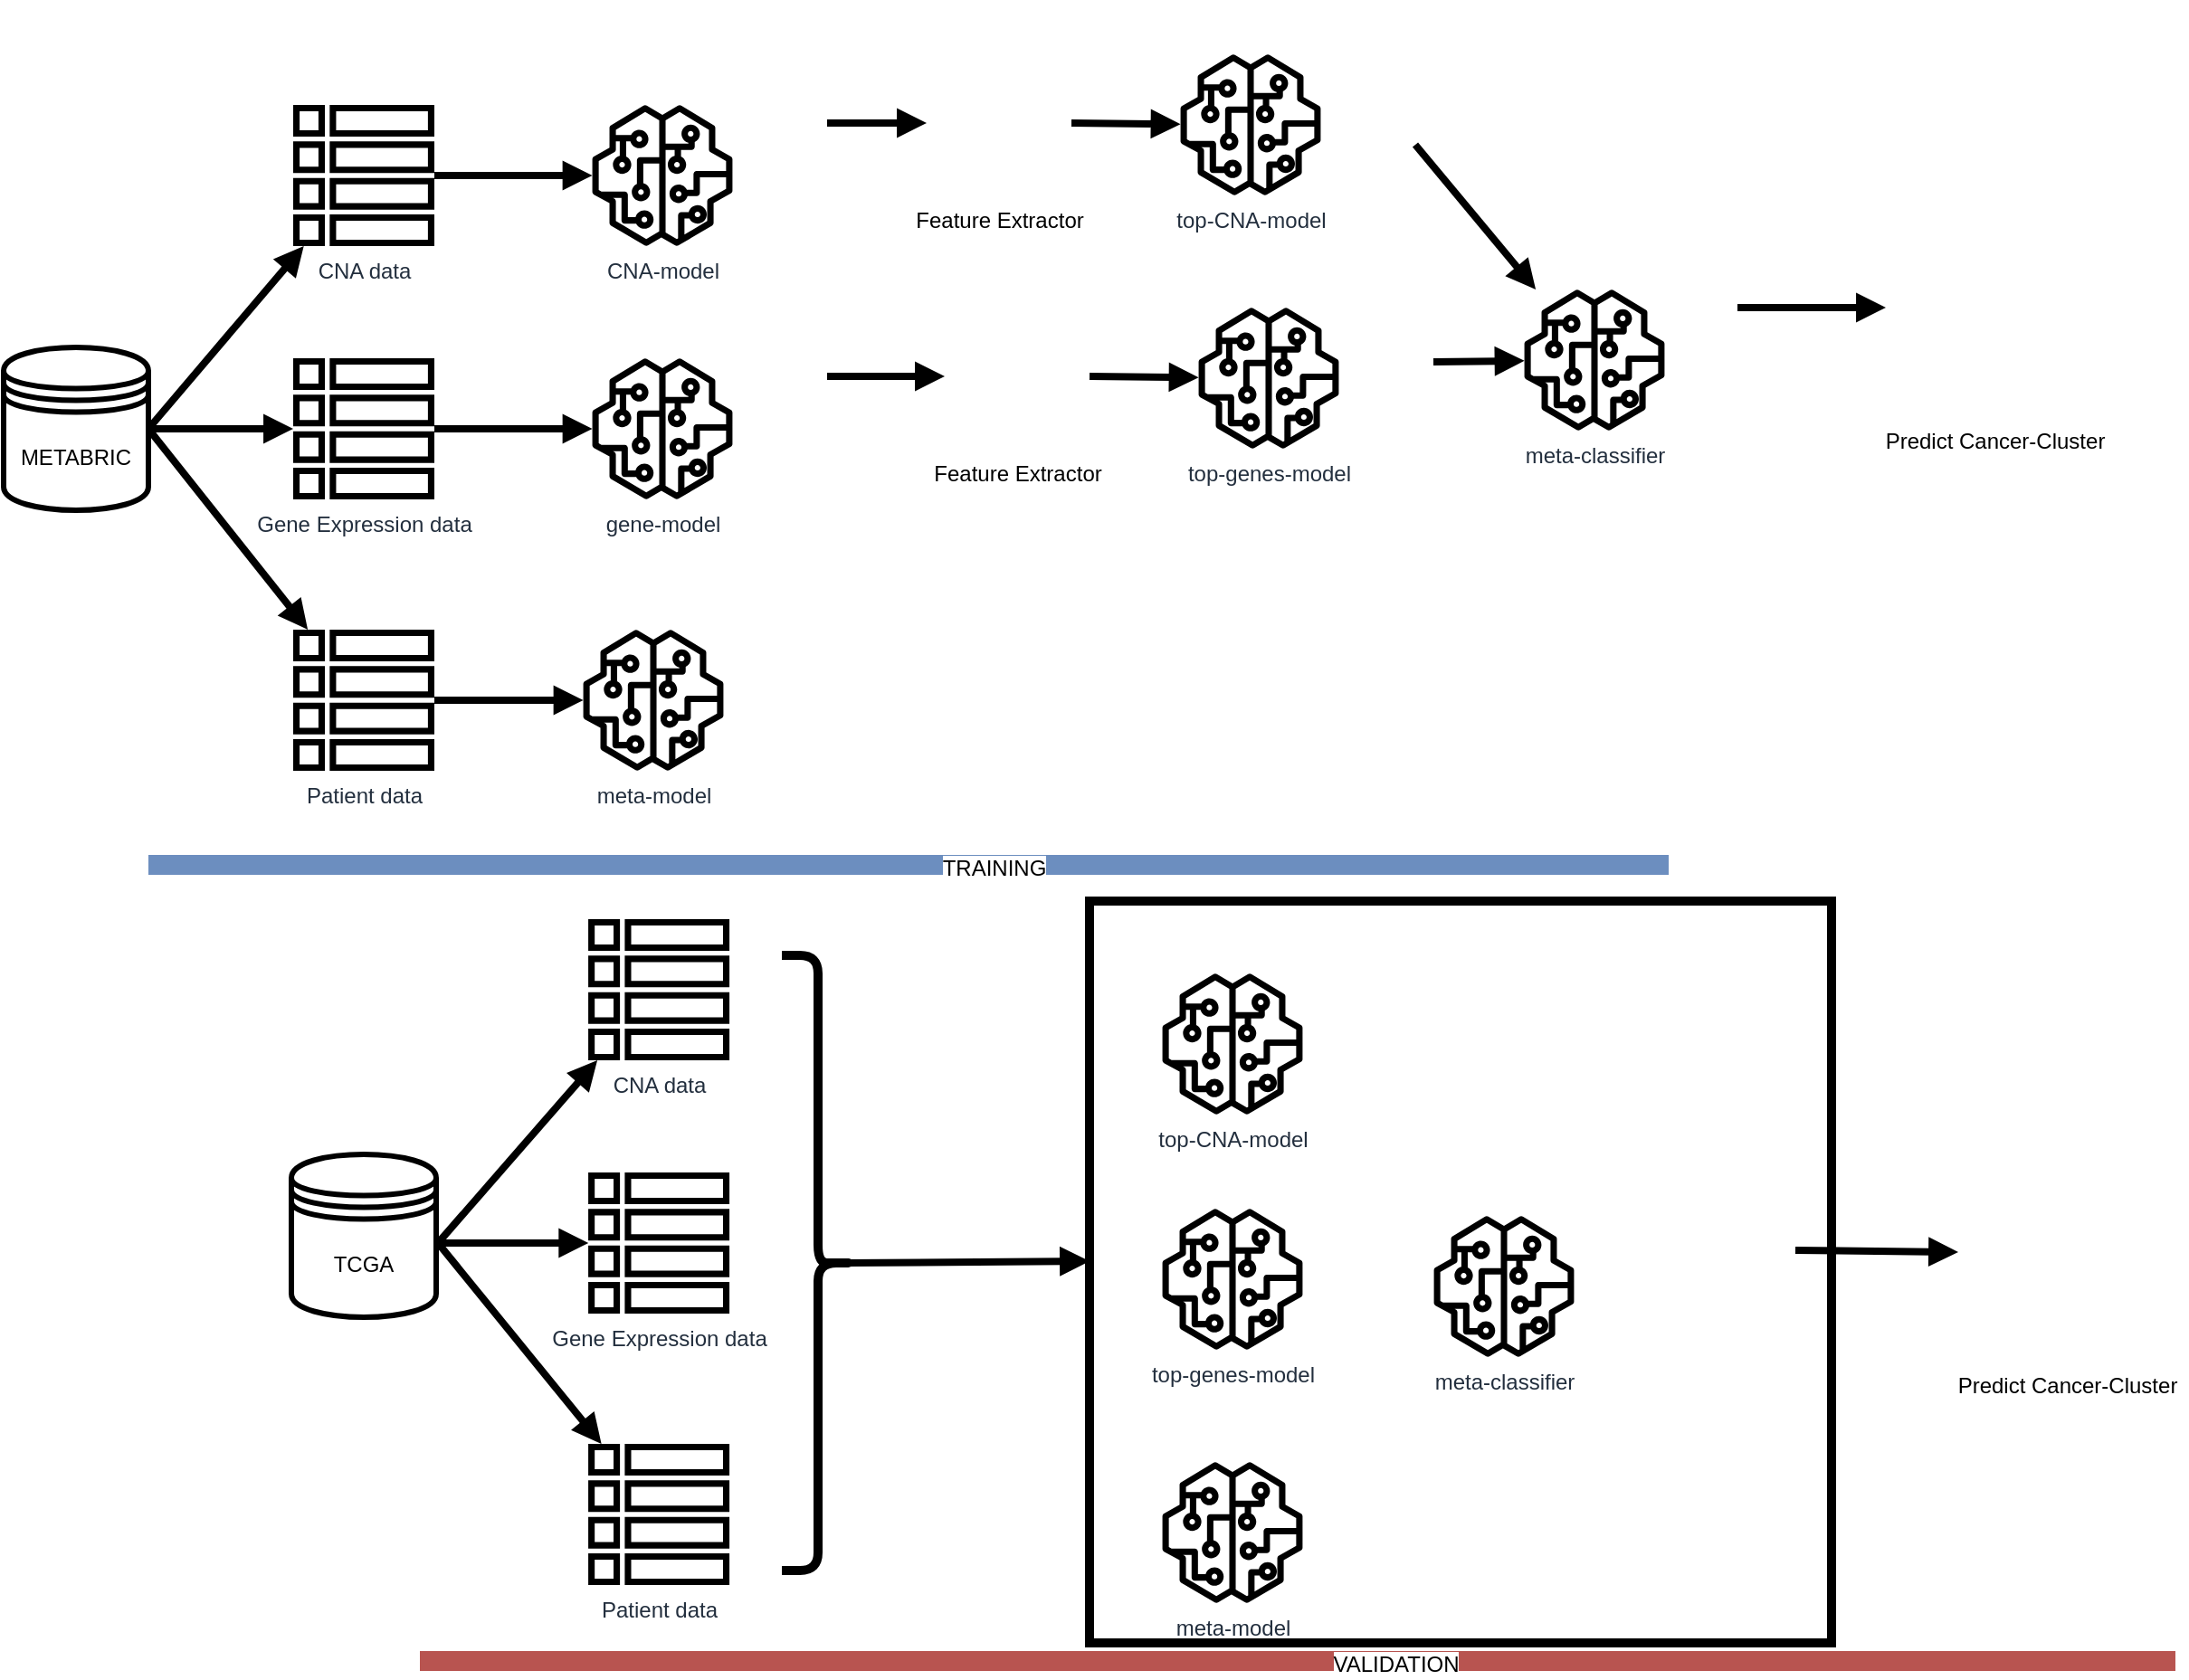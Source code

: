 <mxfile version="12.9.3" type="device"><diagram id="NwSF2FjXnOeAzP-t0m4o" name="Page-1"><mxGraphModel dx="1422" dy="1872" grid="1" gridSize="10" guides="1" tooltips="1" connect="1" arrows="1" fold="1" page="1" pageScale="1" pageWidth="850" pageHeight="1100" math="0" shadow="0"><root><mxCell id="0"/><mxCell id="1" parent="0"/><mxCell id="6buefke1imjAA2rGot6F-1" value="METABRIC" style="shape=datastore;whiteSpace=wrap;html=1;strokeWidth=3;" vertex="1" parent="1"><mxGeometry x="100" y="154" width="80" height="90" as="geometry"/></mxCell><mxCell id="6buefke1imjAA2rGot6F-3" value="CNA data" style="outlineConnect=0;fontColor=#232F3E;gradientColor=none;fillColor=#000000;strokeColor=none;dashed=0;verticalLabelPosition=bottom;verticalAlign=top;align=center;html=1;fontSize=12;fontStyle=0;aspect=fixed;pointerEvents=1;shape=mxgraph.aws4.table;" vertex="1" parent="1"><mxGeometry x="260" y="20" width="78" height="78" as="geometry"/></mxCell><mxCell id="6buefke1imjAA2rGot6F-4" value="Gene Expression data" style="outlineConnect=0;fontColor=#232F3E;gradientColor=none;fillColor=#000000;strokeColor=none;dashed=0;verticalLabelPosition=bottom;verticalAlign=top;align=center;html=1;fontSize=12;fontStyle=0;aspect=fixed;pointerEvents=1;shape=mxgraph.aws4.table;" vertex="1" parent="1"><mxGeometry x="260" y="160" width="78" height="78" as="geometry"/></mxCell><mxCell id="6buefke1imjAA2rGot6F-5" value="TCGA" style="shape=datastore;whiteSpace=wrap;html=1;strokeWidth=3;" vertex="1" parent="1"><mxGeometry x="259" y="600" width="80" height="90" as="geometry"/></mxCell><mxCell id="6buefke1imjAA2rGot6F-6" value="Patient data" style="outlineConnect=0;fontColor=#232F3E;gradientColor=none;fillColor=#000000;strokeColor=none;dashed=0;verticalLabelPosition=bottom;verticalAlign=top;align=center;html=1;fontSize=12;fontStyle=0;aspect=fixed;pointerEvents=1;shape=mxgraph.aws4.table;" vertex="1" parent="1"><mxGeometry x="260" y="310" width="78" height="78" as="geometry"/></mxCell><mxCell id="6buefke1imjAA2rGot6F-7" value="" style="endArrow=block;html=1;exitX=1;exitY=0.5;exitDx=0;exitDy=0;strokeWidth=4;endFill=1;" edge="1" parent="1" source="6buefke1imjAA2rGot6F-1" target="6buefke1imjAA2rGot6F-3"><mxGeometry width="50" height="50" relative="1" as="geometry"><mxPoint x="580" y="350" as="sourcePoint"/><mxPoint x="630" y="300" as="targetPoint"/></mxGeometry></mxCell><mxCell id="6buefke1imjAA2rGot6F-8" value="" style="endArrow=block;html=1;exitX=1;exitY=0.5;exitDx=0;exitDy=0;strokeWidth=4;endFill=1;" edge="1" parent="1" source="6buefke1imjAA2rGot6F-1" target="6buefke1imjAA2rGot6F-4"><mxGeometry width="50" height="50" relative="1" as="geometry"><mxPoint x="200" y="165" as="sourcePoint"/><mxPoint x="270.09" y="103.269" as="targetPoint"/></mxGeometry></mxCell><mxCell id="6buefke1imjAA2rGot6F-9" value="" style="endArrow=block;html=1;exitX=1;exitY=0.5;exitDx=0;exitDy=0;strokeWidth=4;endFill=1;" edge="1" parent="1" source="6buefke1imjAA2rGot6F-1" target="6buefke1imjAA2rGot6F-6"><mxGeometry width="50" height="50" relative="1" as="geometry"><mxPoint x="210" y="175" as="sourcePoint"/><mxPoint x="280.09" y="113.269" as="targetPoint"/></mxGeometry></mxCell><mxCell id="6buefke1imjAA2rGot6F-16" value="Feature Extractor" style="shape=image;html=1;verticalAlign=top;verticalLabelPosition=bottom;labelBackgroundColor=#ffffff;imageAspect=0;aspect=fixed;image=https://cdn0.iconfinder.com/data/icons/web-user-interface-10/512/941-27-128.png;strokeWidth=3;fillColor=#000000;" vertex="1" parent="1"><mxGeometry x="610" y="-10" width="80" height="80" as="geometry"/></mxCell><mxCell id="6buefke1imjAA2rGot6F-22" value="" style="group" vertex="1" connectable="0" parent="1"><mxGeometry x="425" y="-10" width="130" height="108" as="geometry"/></mxCell><mxCell id="6buefke1imjAA2rGot6F-21" value="" style="shape=image;html=1;verticalAlign=top;verticalLabelPosition=bottom;labelBackgroundColor=#ffffff;imageAspect=0;aspect=fixed;image=https://cdn4.iconfinder.com/data/icons/technology-83/1000/type_hierarchy_typeset_up_type_typing_hierarchy_typewriter-128.png;strokeWidth=3;fillColor=#000000;imageBackground=#ffffff;" vertex="1" parent="6buefke1imjAA2rGot6F-22"><mxGeometry x="50" width="80" height="80" as="geometry"/></mxCell><mxCell id="6buefke1imjAA2rGot6F-10" value="CNA-model" style="outlineConnect=0;fontColor=#232F3E;gradientColor=none;fillColor=#000000;strokeColor=none;dashed=0;verticalLabelPosition=bottom;verticalAlign=top;align=center;html=1;fontSize=12;fontStyle=0;aspect=fixed;pointerEvents=1;shape=mxgraph.aws4.sagemaker_model;" vertex="1" parent="6buefke1imjAA2rGot6F-22"><mxGeometry y="30" width="78" height="78" as="geometry"/></mxCell><mxCell id="6buefke1imjAA2rGot6F-23" value="" style="group" vertex="1" connectable="0" parent="1"><mxGeometry x="425" y="130" width="130" height="108" as="geometry"/></mxCell><mxCell id="6buefke1imjAA2rGot6F-24" value="" style="shape=image;html=1;verticalAlign=top;verticalLabelPosition=bottom;labelBackgroundColor=#ffffff;imageAspect=0;aspect=fixed;image=https://cdn4.iconfinder.com/data/icons/technology-83/1000/type_hierarchy_typeset_up_type_typing_hierarchy_typewriter-128.png;strokeWidth=3;fillColor=#000000;imageBackground=#ffffff;" vertex="1" parent="6buefke1imjAA2rGot6F-23"><mxGeometry x="50" width="80" height="80" as="geometry"/></mxCell><mxCell id="6buefke1imjAA2rGot6F-25" value="gene-model" style="outlineConnect=0;fontColor=#232F3E;gradientColor=none;fillColor=#000000;strokeColor=none;dashed=0;verticalLabelPosition=bottom;verticalAlign=top;align=center;html=1;fontSize=12;fontStyle=0;aspect=fixed;pointerEvents=1;shape=mxgraph.aws4.sagemaker_model;" vertex="1" parent="6buefke1imjAA2rGot6F-23"><mxGeometry y="30" width="78" height="78" as="geometry"/></mxCell><mxCell id="6buefke1imjAA2rGot6F-26" value="" style="group" vertex="1" connectable="0" parent="1"><mxGeometry x="420" y="280" width="130" height="108" as="geometry"/></mxCell><mxCell id="6buefke1imjAA2rGot6F-27" value="" style="shape=image;html=1;verticalAlign=top;verticalLabelPosition=bottom;labelBackgroundColor=#ffffff;imageAspect=0;aspect=fixed;image=https://cdn4.iconfinder.com/data/icons/technology-83/1000/type_hierarchy_typeset_up_type_typing_hierarchy_typewriter-128.png;strokeWidth=3;fillColor=#000000;imageBackground=#ffffff;" vertex="1" parent="6buefke1imjAA2rGot6F-26"><mxGeometry x="50" width="80" height="80" as="geometry"/></mxCell><mxCell id="6buefke1imjAA2rGot6F-28" value="meta-model" style="outlineConnect=0;fontColor=#232F3E;gradientColor=none;fillColor=#000000;strokeColor=none;dashed=0;verticalLabelPosition=bottom;verticalAlign=top;align=center;html=1;fontSize=12;fontStyle=0;aspect=fixed;pointerEvents=1;shape=mxgraph.aws4.sagemaker_model;" vertex="1" parent="6buefke1imjAA2rGot6F-26"><mxGeometry y="30" width="78" height="78" as="geometry"/></mxCell><mxCell id="6buefke1imjAA2rGot6F-29" value="" style="endArrow=block;html=1;strokeWidth=4;endFill=1;" edge="1" parent="1" source="6buefke1imjAA2rGot6F-3" target="6buefke1imjAA2rGot6F-10"><mxGeometry width="50" height="50" relative="1" as="geometry"><mxPoint x="190" y="209" as="sourcePoint"/><mxPoint x="275.85" y="108" as="targetPoint"/></mxGeometry></mxCell><mxCell id="6buefke1imjAA2rGot6F-30" value="" style="endArrow=block;html=1;strokeWidth=4;endFill=1;" edge="1" parent="1" source="6buefke1imjAA2rGot6F-4" target="6buefke1imjAA2rGot6F-25"><mxGeometry width="50" height="50" relative="1" as="geometry"><mxPoint x="347.91" y="73.864" as="sourcePoint"/><mxPoint x="430.471" y="84.184" as="targetPoint"/></mxGeometry></mxCell><mxCell id="6buefke1imjAA2rGot6F-31" value="" style="endArrow=block;html=1;strokeWidth=4;endFill=1;" edge="1" parent="1" source="6buefke1imjAA2rGot6F-6" target="6buefke1imjAA2rGot6F-28"><mxGeometry width="50" height="50" relative="1" as="geometry"><mxPoint x="357.91" y="83.864" as="sourcePoint"/><mxPoint x="440.471" y="94.184" as="targetPoint"/></mxGeometry></mxCell><mxCell id="6buefke1imjAA2rGot6F-32" value="Feature Extractor" style="shape=image;html=1;verticalAlign=top;verticalLabelPosition=bottom;labelBackgroundColor=#ffffff;imageAspect=0;aspect=fixed;image=https://cdn0.iconfinder.com/data/icons/web-user-interface-10/512/941-27-128.png;strokeWidth=3;fillColor=#000000;" vertex="1" parent="1"><mxGeometry x="620" y="130" width="80" height="80" as="geometry"/></mxCell><mxCell id="6buefke1imjAA2rGot6F-34" value="" style="endArrow=block;html=1;strokeWidth=4;endFill=1;exitX=1;exitY=0.5;exitDx=0;exitDy=0;" edge="1" parent="1" source="6buefke1imjAA2rGot6F-21" target="6buefke1imjAA2rGot6F-16"><mxGeometry width="50" height="50" relative="1" as="geometry"><mxPoint x="347.91" y="69" as="sourcePoint"/><mxPoint x="435.471" y="69" as="targetPoint"/></mxGeometry></mxCell><mxCell id="6buefke1imjAA2rGot6F-35" value="" style="endArrow=block;html=1;strokeWidth=4;endFill=1;exitX=1;exitY=0.5;exitDx=0;exitDy=0;entryX=0;entryY=0.5;entryDx=0;entryDy=0;" edge="1" parent="1" source="6buefke1imjAA2rGot6F-24" target="6buefke1imjAA2rGot6F-32"><mxGeometry width="50" height="50" relative="1" as="geometry"><mxPoint x="565" y="40" as="sourcePoint"/><mxPoint x="620" y="40" as="targetPoint"/></mxGeometry></mxCell><mxCell id="6buefke1imjAA2rGot6F-36" value="" style="group" vertex="1" connectable="0" parent="1"><mxGeometry x="750" y="-38" width="130" height="108" as="geometry"/></mxCell><mxCell id="6buefke1imjAA2rGot6F-37" value="" style="shape=image;html=1;verticalAlign=top;verticalLabelPosition=bottom;labelBackgroundColor=#ffffff;imageAspect=0;aspect=fixed;image=https://cdn4.iconfinder.com/data/icons/technology-83/1000/type_hierarchy_typeset_up_type_typing_hierarchy_typewriter-128.png;strokeWidth=3;fillColor=#000000;imageBackground=#ffffff;" vertex="1" parent="6buefke1imjAA2rGot6F-36"><mxGeometry x="50" width="80" height="80" as="geometry"/></mxCell><mxCell id="6buefke1imjAA2rGot6F-38" value="top-CNA-model" style="outlineConnect=0;fontColor=#232F3E;gradientColor=none;fillColor=#000000;strokeColor=none;dashed=0;verticalLabelPosition=bottom;verticalAlign=top;align=center;html=1;fontSize=12;fontStyle=0;aspect=fixed;pointerEvents=1;shape=mxgraph.aws4.sagemaker_model;" vertex="1" parent="6buefke1imjAA2rGot6F-36"><mxGeometry y="30" width="78" height="78" as="geometry"/></mxCell><mxCell id="6buefke1imjAA2rGot6F-39" value="" style="endArrow=block;html=1;strokeWidth=4;endFill=1;exitX=1;exitY=0.5;exitDx=0;exitDy=0;" edge="1" parent="1" source="6buefke1imjAA2rGot6F-16" target="6buefke1imjAA2rGot6F-38"><mxGeometry width="50" height="50" relative="1" as="geometry"><mxPoint x="565" y="40" as="sourcePoint"/><mxPoint x="620" y="40" as="targetPoint"/></mxGeometry></mxCell><mxCell id="6buefke1imjAA2rGot6F-40" value="" style="group" vertex="1" connectable="0" parent="1"><mxGeometry x="760" y="102" width="130" height="108" as="geometry"/></mxCell><mxCell id="6buefke1imjAA2rGot6F-41" value="" style="shape=image;html=1;verticalAlign=top;verticalLabelPosition=bottom;labelBackgroundColor=#ffffff;imageAspect=0;aspect=fixed;image=https://cdn4.iconfinder.com/data/icons/technology-83/1000/type_hierarchy_typeset_up_type_typing_hierarchy_typewriter-128.png;strokeWidth=3;fillColor=#000000;imageBackground=#ffffff;" vertex="1" parent="6buefke1imjAA2rGot6F-40"><mxGeometry x="50" width="80" height="80" as="geometry"/></mxCell><mxCell id="6buefke1imjAA2rGot6F-42" value="top-genes-model" style="outlineConnect=0;fontColor=#232F3E;gradientColor=none;fillColor=#000000;strokeColor=none;dashed=0;verticalLabelPosition=bottom;verticalAlign=top;align=center;html=1;fontSize=12;fontStyle=0;aspect=fixed;pointerEvents=1;shape=mxgraph.aws4.sagemaker_model;" vertex="1" parent="6buefke1imjAA2rGot6F-40"><mxGeometry y="30" width="78" height="78" as="geometry"/></mxCell><mxCell id="6buefke1imjAA2rGot6F-44" value="" style="endArrow=block;html=1;strokeWidth=4;endFill=1;exitX=1;exitY=0.5;exitDx=0;exitDy=0;" edge="1" parent="1" source="6buefke1imjAA2rGot6F-32" target="6buefke1imjAA2rGot6F-42"><mxGeometry width="50" height="50" relative="1" as="geometry"><mxPoint x="700" y="40" as="sourcePoint"/><mxPoint x="770.471" y="49.698" as="targetPoint"/></mxGeometry></mxCell><mxCell id="6buefke1imjAA2rGot6F-46" value="" style="group" vertex="1" connectable="0" parent="1"><mxGeometry x="940" y="98" width="118" height="102" as="geometry"/></mxCell><mxCell id="6buefke1imjAA2rGot6F-18" value="" style="shape=image;html=1;verticalAlign=top;verticalLabelPosition=bottom;labelBackgroundColor=#ffffff;imageAspect=0;aspect=fixed;image=https://cdn2.iconfinder.com/data/icons/navigation-set-arrows-part-two/32/Shuffle-128.png;strokeWidth=3;fillColor=#000000;" vertex="1" parent="6buefke1imjAA2rGot6F-46"><mxGeometry x="50" width="68" height="68" as="geometry"/></mxCell><mxCell id="6buefke1imjAA2rGot6F-45" value="meta-classifier" style="outlineConnect=0;fontColor=#232F3E;gradientColor=none;fillColor=#000000;strokeColor=none;dashed=0;verticalLabelPosition=bottom;verticalAlign=top;align=center;html=1;fontSize=12;fontStyle=0;aspect=fixed;pointerEvents=1;shape=mxgraph.aws4.sagemaker_model;" vertex="1" parent="6buefke1imjAA2rGot6F-46"><mxGeometry y="24" width="78" height="78" as="geometry"/></mxCell><mxCell id="6buefke1imjAA2rGot6F-47" value="" style="shape=image;html=1;verticalAlign=top;verticalLabelPosition=bottom;labelBackgroundColor=#ffffff;imageAspect=0;aspect=fixed;image=https://cdn0.iconfinder.com/data/icons/business-management-3-4/256/m-52-128.png;strokeWidth=3;fillColor=#000000;" vertex="1" parent="1"><mxGeometry x="940" y="-3" width="94" height="94" as="geometry"/></mxCell><mxCell id="6buefke1imjAA2rGot6F-48" value="" style="endArrow=block;html=1;strokeWidth=4;endFill=1;exitX=1;exitY=1;exitDx=0;exitDy=0;" edge="1" parent="1" source="6buefke1imjAA2rGot6F-37" target="6buefke1imjAA2rGot6F-45"><mxGeometry width="50" height="50" relative="1" as="geometry"><mxPoint x="700" y="40" as="sourcePoint"/><mxPoint x="760.471" y="40.611" as="targetPoint"/></mxGeometry></mxCell><mxCell id="6buefke1imjAA2rGot6F-49" value="" style="endArrow=block;html=1;strokeWidth=4;endFill=1;exitX=1;exitY=0.75;exitDx=0;exitDy=0;" edge="1" parent="1" source="6buefke1imjAA2rGot6F-41" target="6buefke1imjAA2rGot6F-45"><mxGeometry width="50" height="50" relative="1" as="geometry"><mxPoint x="890" y="52" as="sourcePoint"/><mxPoint x="968.636" y="153" as="targetPoint"/></mxGeometry></mxCell><mxCell id="6buefke1imjAA2rGot6F-50" value="" style="endArrow=none;html=1;strokeWidth=11;fillColor=#dae8fc;strokeColor=#6c8ebf;" edge="1" parent="1"><mxGeometry width="50" height="50" relative="1" as="geometry"><mxPoint x="180" y="440" as="sourcePoint"/><mxPoint x="1020" y="440" as="targetPoint"/></mxGeometry></mxCell><mxCell id="6buefke1imjAA2rGot6F-51" value="TRAINING" style="text;html=1;align=center;verticalAlign=middle;resizable=0;points=[];labelBackgroundColor=#ffffff;" vertex="1" connectable="0" parent="6buefke1imjAA2rGot6F-50"><mxGeometry x="0.111" y="-2" relative="1" as="geometry"><mxPoint as="offset"/></mxGeometry></mxCell><mxCell id="6buefke1imjAA2rGot6F-52" value="Predict Cancer-Cluster" style="shape=image;html=1;verticalAlign=top;verticalLabelPosition=bottom;labelBackgroundColor=#ffffff;imageAspect=0;aspect=fixed;image=https://cdn1.iconfinder.com/data/icons/software-engineering-and-video-gaming/512/493_Architecture_cluster_grid_model_preparation_Data_Science_Fabrication_Lab-128.png;strokeWidth=3;fillColor=#000000;" vertex="1" parent="1"><mxGeometry x="1140" y="72" width="120" height="120" as="geometry"/></mxCell><mxCell id="6buefke1imjAA2rGot6F-53" value="" style="endArrow=block;html=1;strokeWidth=4;endFill=1;exitX=1;exitY=0.5;exitDx=0;exitDy=0;entryX=0;entryY=0.5;entryDx=0;entryDy=0;" edge="1" parent="1" source="6buefke1imjAA2rGot6F-18" target="6buefke1imjAA2rGot6F-52"><mxGeometry width="50" height="50" relative="1" as="geometry"><mxPoint x="900" y="172" as="sourcePoint"/><mxPoint x="950.471" y="171.433" as="targetPoint"/></mxGeometry></mxCell><mxCell id="6buefke1imjAA2rGot6F-60" value="" style="group" vertex="1" connectable="0" parent="1"><mxGeometry x="340" y="470" width="164" height="368" as="geometry"/></mxCell><mxCell id="6buefke1imjAA2rGot6F-54" value="CNA data" style="outlineConnect=0;fontColor=#232F3E;gradientColor=none;fillColor=#000000;strokeColor=none;dashed=0;verticalLabelPosition=bottom;verticalAlign=top;align=center;html=1;fontSize=12;fontStyle=0;aspect=fixed;pointerEvents=1;shape=mxgraph.aws4.table;" vertex="1" parent="6buefke1imjAA2rGot6F-60"><mxGeometry x="83.038" width="78" height="78" as="geometry"/></mxCell><mxCell id="6buefke1imjAA2rGot6F-55" value="Gene Expression data" style="outlineConnect=0;fontColor=#232F3E;gradientColor=none;fillColor=#000000;strokeColor=none;dashed=0;verticalLabelPosition=bottom;verticalAlign=top;align=center;html=1;fontSize=12;fontStyle=0;aspect=fixed;pointerEvents=1;shape=mxgraph.aws4.table;" vertex="1" parent="6buefke1imjAA2rGot6F-60"><mxGeometry x="83.038" y="140" width="78" height="78" as="geometry"/></mxCell><mxCell id="6buefke1imjAA2rGot6F-56" value="Patient data" style="outlineConnect=0;fontColor=#232F3E;gradientColor=none;fillColor=#000000;strokeColor=none;dashed=0;verticalLabelPosition=bottom;verticalAlign=top;align=center;html=1;fontSize=12;fontStyle=0;aspect=fixed;pointerEvents=1;shape=mxgraph.aws4.table;" vertex="1" parent="6buefke1imjAA2rGot6F-60"><mxGeometry x="83.038" y="290" width="78" height="78" as="geometry"/></mxCell><mxCell id="6buefke1imjAA2rGot6F-57" value="" style="endArrow=block;html=1;exitX=1;exitY=0.5;exitDx=0;exitDy=0;strokeWidth=4;endFill=1;" edge="1" parent="6buefke1imjAA2rGot6F-60" target="6buefke1imjAA2rGot6F-54"><mxGeometry width="50" height="50" relative="1" as="geometry"><mxPoint y="179" as="sourcePoint"/><mxPoint x="467.089" y="280" as="targetPoint"/></mxGeometry></mxCell><mxCell id="6buefke1imjAA2rGot6F-59" value="" style="endArrow=block;html=1;exitX=1;exitY=0.5;exitDx=0;exitDy=0;strokeWidth=4;endFill=1;" edge="1" parent="6buefke1imjAA2rGot6F-60" target="6buefke1imjAA2rGot6F-56"><mxGeometry width="50" height="50" relative="1" as="geometry"><mxPoint y="179" as="sourcePoint"/><mxPoint x="103.891" y="93.269" as="targetPoint"/></mxGeometry></mxCell><mxCell id="6buefke1imjAA2rGot6F-72" value="Predict Cancer-Cluster" style="shape=image;html=1;verticalAlign=top;verticalLabelPosition=bottom;labelBackgroundColor=#ffffff;imageAspect=0;aspect=fixed;image=https://cdn1.iconfinder.com/data/icons/software-engineering-and-video-gaming/512/493_Architecture_cluster_grid_model_preparation_Data_Science_Fabrication_Lab-128.png;strokeWidth=3;fillColor=#000000;" vertex="1" parent="1"><mxGeometry x="1180" y="594" width="120" height="120" as="geometry"/></mxCell><mxCell id="6buefke1imjAA2rGot6F-73" value="" style="endArrow=none;html=1;strokeWidth=11;fillColor=#f8cecc;strokeColor=#b85450;" edge="1" parent="1"><mxGeometry width="50" height="50" relative="1" as="geometry"><mxPoint x="330" y="880" as="sourcePoint"/><mxPoint x="1300" y="880" as="targetPoint"/></mxGeometry></mxCell><mxCell id="6buefke1imjAA2rGot6F-74" value="VALIDATION" style="text;html=1;align=center;verticalAlign=middle;resizable=0;points=[];labelBackgroundColor=#ffffff;" vertex="1" connectable="0" parent="6buefke1imjAA2rGot6F-73"><mxGeometry x="0.111" y="-2" relative="1" as="geometry"><mxPoint as="offset"/></mxGeometry></mxCell><mxCell id="6buefke1imjAA2rGot6F-76" value="" style="endArrow=block;html=1;strokeWidth=4;endFill=1;entryX=0;entryY=0.5;entryDx=0;entryDy=0;" edge="1" parent="1" target="6buefke1imjAA2rGot6F-72"><mxGeometry width="50" height="50" relative="1" as="geometry"><mxPoint x="1090" y="653" as="sourcePoint"/><mxPoint x="1140" y="670" as="targetPoint"/></mxGeometry></mxCell><mxCell id="6buefke1imjAA2rGot6F-77" value="" style="group" vertex="1" connectable="0" parent="1"><mxGeometry x="740" y="470" width="130" height="108" as="geometry"/></mxCell><mxCell id="6buefke1imjAA2rGot6F-78" value="" style="shape=image;html=1;verticalAlign=top;verticalLabelPosition=bottom;labelBackgroundColor=#ffffff;imageAspect=0;aspect=fixed;image=https://cdn4.iconfinder.com/data/icons/technology-83/1000/type_hierarchy_typeset_up_type_typing_hierarchy_typewriter-128.png;strokeWidth=3;fillColor=#000000;imageBackground=#ffffff;" vertex="1" parent="6buefke1imjAA2rGot6F-77"><mxGeometry x="50" width="80" height="80" as="geometry"/></mxCell><mxCell id="6buefke1imjAA2rGot6F-79" value="top-CNA-model" style="outlineConnect=0;fontColor=#232F3E;gradientColor=none;fillColor=#000000;strokeColor=none;dashed=0;verticalLabelPosition=bottom;verticalAlign=top;align=center;html=1;fontSize=12;fontStyle=0;aspect=fixed;pointerEvents=1;shape=mxgraph.aws4.sagemaker_model;" vertex="1" parent="6buefke1imjAA2rGot6F-77"><mxGeometry y="30" width="78" height="78" as="geometry"/></mxCell><mxCell id="6buefke1imjAA2rGot6F-80" value="" style="group" vertex="1" connectable="0" parent="1"><mxGeometry x="740" y="600" width="130" height="108" as="geometry"/></mxCell><mxCell id="6buefke1imjAA2rGot6F-81" value="" style="shape=image;html=1;verticalAlign=top;verticalLabelPosition=bottom;labelBackgroundColor=#ffffff;imageAspect=0;aspect=fixed;image=https://cdn4.iconfinder.com/data/icons/technology-83/1000/type_hierarchy_typeset_up_type_typing_hierarchy_typewriter-128.png;strokeWidth=3;fillColor=#000000;imageBackground=#ffffff;" vertex="1" parent="6buefke1imjAA2rGot6F-80"><mxGeometry x="50" width="80" height="80" as="geometry"/></mxCell><mxCell id="6buefke1imjAA2rGot6F-82" value="top-genes-model" style="outlineConnect=0;fontColor=#232F3E;gradientColor=none;fillColor=#000000;strokeColor=none;dashed=0;verticalLabelPosition=bottom;verticalAlign=top;align=center;html=1;fontSize=12;fontStyle=0;aspect=fixed;pointerEvents=1;shape=mxgraph.aws4.sagemaker_model;" vertex="1" parent="6buefke1imjAA2rGot6F-80"><mxGeometry y="30" width="78" height="78" as="geometry"/></mxCell><mxCell id="6buefke1imjAA2rGot6F-83" value="" style="group" vertex="1" connectable="0" parent="1"><mxGeometry x="890" y="610" width="220" height="260" as="geometry"/></mxCell><mxCell id="6buefke1imjAA2rGot6F-84" value="" style="shape=image;html=1;verticalAlign=top;verticalLabelPosition=bottom;labelBackgroundColor=#ffffff;imageAspect=0;aspect=fixed;image=https://cdn2.iconfinder.com/data/icons/navigation-set-arrows-part-two/32/Shuffle-128.png;strokeWidth=3;fillColor=#000000;" vertex="1" parent="6buefke1imjAA2rGot6F-83"><mxGeometry x="50" width="68" height="68" as="geometry"/></mxCell><mxCell id="6buefke1imjAA2rGot6F-85" value="meta-classifier" style="outlineConnect=0;fontColor=#232F3E;gradientColor=none;fillColor=#000000;strokeColor=none;dashed=0;verticalLabelPosition=bottom;verticalAlign=top;align=center;html=1;fontSize=12;fontStyle=0;aspect=fixed;pointerEvents=1;shape=mxgraph.aws4.sagemaker_model;" vertex="1" parent="6buefke1imjAA2rGot6F-83"><mxGeometry y="24" width="78" height="78" as="geometry"/></mxCell><mxCell id="6buefke1imjAA2rGot6F-94" value="" style="whiteSpace=wrap;html=1;aspect=fixed;strokeWidth=5;fillColor=none;" vertex="1" parent="6buefke1imjAA2rGot6F-83"><mxGeometry x="-190" y="-150" width="410" height="410" as="geometry"/></mxCell><mxCell id="6buefke1imjAA2rGot6F-86" value="" style="group" vertex="1" connectable="0" parent="1"><mxGeometry x="740" y="740" width="130" height="108" as="geometry"/></mxCell><mxCell id="6buefke1imjAA2rGot6F-87" value="" style="shape=image;html=1;verticalAlign=top;verticalLabelPosition=bottom;labelBackgroundColor=#ffffff;imageAspect=0;aspect=fixed;image=https://cdn4.iconfinder.com/data/icons/technology-83/1000/type_hierarchy_typeset_up_type_typing_hierarchy_typewriter-128.png;strokeWidth=3;fillColor=#000000;imageBackground=#ffffff;" vertex="1" parent="6buefke1imjAA2rGot6F-86"><mxGeometry x="50" width="80" height="80" as="geometry"/></mxCell><mxCell id="6buefke1imjAA2rGot6F-88" value="meta-model" style="outlineConnect=0;fontColor=#232F3E;gradientColor=none;fillColor=#000000;strokeColor=none;dashed=0;verticalLabelPosition=bottom;verticalAlign=top;align=center;html=1;fontSize=12;fontStyle=0;aspect=fixed;pointerEvents=1;shape=mxgraph.aws4.sagemaker_model;" vertex="1" parent="6buefke1imjAA2rGot6F-86"><mxGeometry y="30" width="78" height="78" as="geometry"/></mxCell><mxCell id="6buefke1imjAA2rGot6F-89" value="" style="shape=curlyBracket;whiteSpace=wrap;html=1;rounded=1;direction=west;strokeWidth=5;" vertex="1" parent="1"><mxGeometry x="530" y="490" width="40" height="340" as="geometry"/></mxCell><mxCell id="6buefke1imjAA2rGot6F-92" value="" style="endArrow=block;html=1;exitX=1;exitY=0.5;exitDx=0;exitDy=0;strokeWidth=4;endFill=1;" edge="1" parent="1"><mxGeometry width="50" height="50" relative="1" as="geometry"><mxPoint x="340" y="649" as="sourcePoint"/><mxPoint x="423.128" y="649" as="targetPoint"/></mxGeometry></mxCell><mxCell id="6buefke1imjAA2rGot6F-93" value="" style="endArrow=block;html=1;exitX=0.1;exitY=0.5;exitDx=0;exitDy=0;strokeWidth=4;endFill=1;exitPerimeter=0;" edge="1" parent="1" source="6buefke1imjAA2rGot6F-89"><mxGeometry width="50" height="50" relative="1" as="geometry"><mxPoint x="350" y="659" as="sourcePoint"/><mxPoint x="700" y="659" as="targetPoint"/></mxGeometry></mxCell></root></mxGraphModel></diagram></mxfile>